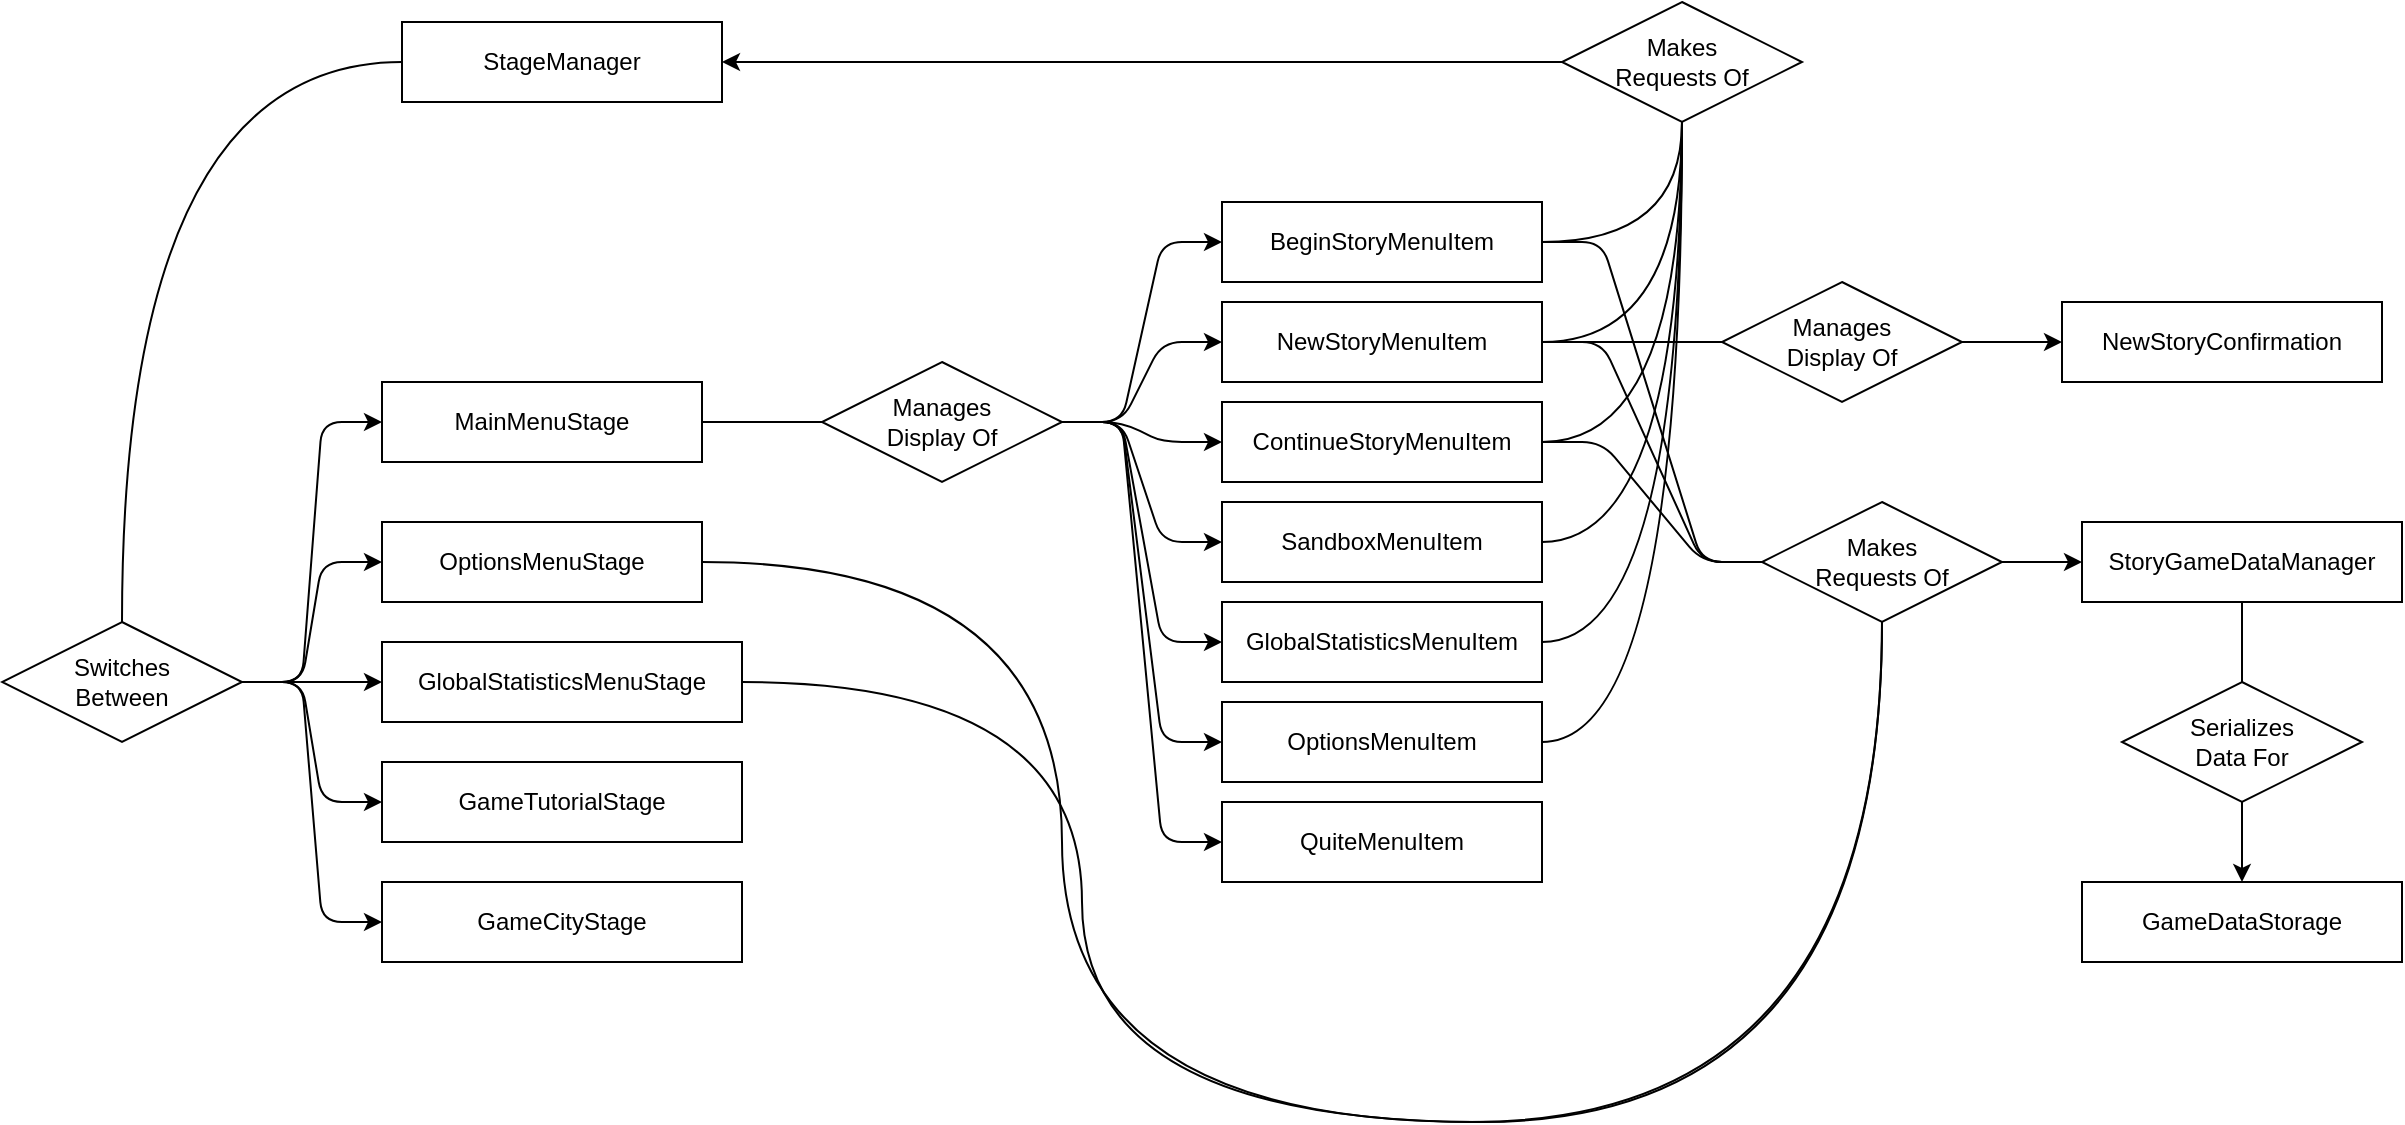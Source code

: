 <mxfile version="14.1.8" type="device"><diagram id="z1Bp5nGud4DJc0nFQbPQ" name="Page-1"><mxGraphModel dx="1086" dy="966" grid="1" gridSize="10" guides="1" tooltips="1" connect="1" arrows="1" fold="1" page="1" pageScale="1" pageWidth="850" pageHeight="1100" math="0" shadow="0"><root><mxCell id="0"/><mxCell id="1" parent="0"/><mxCell id="pnO-uTXIZ-ITCLIeYjSg-1" value="StageManager" style="whiteSpace=wrap;html=1;align=center;" parent="1" vertex="1"><mxGeometry x="240" y="320" width="160" height="40" as="geometry"/></mxCell><mxCell id="pnO-uTXIZ-ITCLIeYjSg-2" value="MainMenuStage" style="whiteSpace=wrap;html=1;align=center;" parent="1" vertex="1"><mxGeometry x="230" y="500" width="160" height="40" as="geometry"/></mxCell><mxCell id="pnO-uTXIZ-ITCLIeYjSg-3" value="NewStoryMenuItem" style="whiteSpace=wrap;html=1;align=center;" parent="1" vertex="1"><mxGeometry x="650" y="460" width="160" height="40" as="geometry"/></mxCell><mxCell id="pnO-uTXIZ-ITCLIeYjSg-4" value="NewStoryConfirmation" style="whiteSpace=wrap;html=1;align=center;" parent="1" vertex="1"><mxGeometry x="1070" y="460" width="160" height="40" as="geometry"/></mxCell><mxCell id="pnO-uTXIZ-ITCLIeYjSg-5" value="StoryGameDataManager" style="whiteSpace=wrap;html=1;align=center;" parent="1" vertex="1"><mxGeometry x="1080" y="570" width="160" height="40" as="geometry"/></mxCell><mxCell id="pnO-uTXIZ-ITCLIeYjSg-6" value="GameDataStorage" style="whiteSpace=wrap;html=1;align=center;" parent="1" vertex="1"><mxGeometry x="1080" y="750" width="160" height="40" as="geometry"/></mxCell><mxCell id="pnO-uTXIZ-ITCLIeYjSg-8" value="BeginStoryMenuItem" style="whiteSpace=wrap;html=1;align=center;" parent="1" vertex="1"><mxGeometry x="650" y="410" width="160" height="40" as="geometry"/></mxCell><mxCell id="pnO-uTXIZ-ITCLIeYjSg-9" value="ContinueStoryMenuItem" style="whiteSpace=wrap;html=1;align=center;" parent="1" vertex="1"><mxGeometry x="650" y="510" width="160" height="40" as="geometry"/></mxCell><mxCell id="pnO-uTXIZ-ITCLIeYjSg-10" value="SandboxMenuItem" style="whiteSpace=wrap;html=1;align=center;" parent="1" vertex="1"><mxGeometry x="650" y="560" width="160" height="40" as="geometry"/></mxCell><mxCell id="pnO-uTXIZ-ITCLIeYjSg-11" value="QuiteMenuItem" style="whiteSpace=wrap;html=1;align=center;" parent="1" vertex="1"><mxGeometry x="650" y="710" width="160" height="40" as="geometry"/></mxCell><mxCell id="pnO-uTXIZ-ITCLIeYjSg-12" value="OptionsMenuItem" style="whiteSpace=wrap;html=1;align=center;" parent="1" vertex="1"><mxGeometry x="650" y="660" width="160" height="40" as="geometry"/></mxCell><mxCell id="pnO-uTXIZ-ITCLIeYjSg-13" value="GlobalStatisticsMenuItem" style="whiteSpace=wrap;html=1;align=center;" parent="1" vertex="1"><mxGeometry x="650" y="610" width="160" height="40" as="geometry"/></mxCell><mxCell id="pnO-uTXIZ-ITCLIeYjSg-14" value="OptionsMenuStage" style="whiteSpace=wrap;html=1;align=center;" parent="1" vertex="1"><mxGeometry x="230" y="570" width="160" height="40" as="geometry"/></mxCell><mxCell id="pnO-uTXIZ-ITCLIeYjSg-15" value="GlobalStatisticsMenuStage" style="whiteSpace=wrap;html=1;align=center;" parent="1" vertex="1"><mxGeometry x="230" y="630" width="180" height="40" as="geometry"/></mxCell><mxCell id="pnO-uTXIZ-ITCLIeYjSg-16" value="GameTutorialStage" style="whiteSpace=wrap;html=1;align=center;" parent="1" vertex="1"><mxGeometry x="230" y="690" width="180" height="40" as="geometry"/></mxCell><mxCell id="pnO-uTXIZ-ITCLIeYjSg-17" value="GameCityStage" style="whiteSpace=wrap;html=1;align=center;" parent="1" vertex="1"><mxGeometry x="230" y="750" width="180" height="40" as="geometry"/></mxCell><mxCell id="pnO-uTXIZ-ITCLIeYjSg-18" value="Switches&lt;br&gt;Between" style="shape=rhombus;perimeter=rhombusPerimeter;whiteSpace=wrap;html=1;align=center;" parent="1" vertex="1"><mxGeometry x="40" y="620" width="120" height="60" as="geometry"/></mxCell><mxCell id="pnO-uTXIZ-ITCLIeYjSg-19" value="" style="edgeStyle=entityRelationEdgeStyle;fontSize=12;html=1;endArrow=classic;endFill=1;exitX=1;exitY=0.5;exitDx=0;exitDy=0;entryX=0;entryY=0.5;entryDx=0;entryDy=0;" parent="1" source="pnO-uTXIZ-ITCLIeYjSg-18" target="pnO-uTXIZ-ITCLIeYjSg-17" edge="1"><mxGeometry width="100" height="100" relative="1" as="geometry"><mxPoint x="540" y="870" as="sourcePoint"/><mxPoint x="640" y="770" as="targetPoint"/></mxGeometry></mxCell><mxCell id="pnO-uTXIZ-ITCLIeYjSg-20" value="" style="edgeStyle=entityRelationEdgeStyle;fontSize=12;html=1;endArrow=classic;endFill=1;exitX=1;exitY=0.5;exitDx=0;exitDy=0;entryX=0;entryY=0.5;entryDx=0;entryDy=0;" parent="1" source="pnO-uTXIZ-ITCLIeYjSg-18" target="pnO-uTXIZ-ITCLIeYjSg-16" edge="1"><mxGeometry width="100" height="100" relative="1" as="geometry"><mxPoint x="170" y="620" as="sourcePoint"/><mxPoint x="230" y="750" as="targetPoint"/></mxGeometry></mxCell><mxCell id="pnO-uTXIZ-ITCLIeYjSg-21" value="" style="edgeStyle=entityRelationEdgeStyle;fontSize=12;html=1;endArrow=classic;endFill=1;exitX=1;exitY=0.5;exitDx=0;exitDy=0;entryX=0;entryY=0.5;entryDx=0;entryDy=0;" parent="1" source="pnO-uTXIZ-ITCLIeYjSg-18" target="pnO-uTXIZ-ITCLIeYjSg-15" edge="1"><mxGeometry width="100" height="100" relative="1" as="geometry"><mxPoint x="170" y="620" as="sourcePoint"/><mxPoint x="230" y="700" as="targetPoint"/></mxGeometry></mxCell><mxCell id="pnO-uTXIZ-ITCLIeYjSg-22" value="" style="edgeStyle=entityRelationEdgeStyle;fontSize=12;html=1;endArrow=classic;endFill=1;exitX=1;exitY=0.5;exitDx=0;exitDy=0;entryX=0;entryY=0.5;entryDx=0;entryDy=0;" parent="1" source="pnO-uTXIZ-ITCLIeYjSg-18" target="pnO-uTXIZ-ITCLIeYjSg-14" edge="1"><mxGeometry width="100" height="100" relative="1" as="geometry"><mxPoint x="170" y="620" as="sourcePoint"/><mxPoint x="230" y="650" as="targetPoint"/></mxGeometry></mxCell><mxCell id="pnO-uTXIZ-ITCLIeYjSg-23" value="" style="edgeStyle=entityRelationEdgeStyle;fontSize=12;html=1;endArrow=classic;endFill=1;exitX=1;exitY=0.5;exitDx=0;exitDy=0;entryX=0;entryY=0.5;entryDx=0;entryDy=0;" parent="1" source="pnO-uTXIZ-ITCLIeYjSg-18" target="pnO-uTXIZ-ITCLIeYjSg-2" edge="1"><mxGeometry width="100" height="100" relative="1" as="geometry"><mxPoint x="170" y="620" as="sourcePoint"/><mxPoint x="230" y="600" as="targetPoint"/></mxGeometry></mxCell><mxCell id="pnO-uTXIZ-ITCLIeYjSg-25" value="Manages &lt;br&gt;Display Of" style="shape=rhombus;perimeter=rhombusPerimeter;whiteSpace=wrap;html=1;align=center;" parent="1" vertex="1"><mxGeometry x="450" y="490" width="120" height="60" as="geometry"/></mxCell><mxCell id="pnO-uTXIZ-ITCLIeYjSg-26" value="" style="fontSize=12;html=1;endArrow=none;startArrow=none;exitX=1;exitY=0.5;exitDx=0;exitDy=0;entryX=0;entryY=0.5;entryDx=0;entryDy=0;endFill=0;startFill=0;" parent="1" source="pnO-uTXIZ-ITCLIeYjSg-2" target="pnO-uTXIZ-ITCLIeYjSg-25" edge="1"><mxGeometry width="100" height="100" relative="1" as="geometry"><mxPoint x="540" y="870" as="sourcePoint"/><mxPoint x="640" y="770" as="targetPoint"/></mxGeometry></mxCell><mxCell id="pnO-uTXIZ-ITCLIeYjSg-27" value="" style="edgeStyle=entityRelationEdgeStyle;fontSize=12;html=1;endArrow=classic;endFill=1;exitX=1;exitY=0.5;exitDx=0;exitDy=0;entryX=0;entryY=0.5;entryDx=0;entryDy=0;" parent="1" source="pnO-uTXIZ-ITCLIeYjSg-25" target="pnO-uTXIZ-ITCLIeYjSg-8" edge="1"><mxGeometry width="100" height="100" relative="1" as="geometry"><mxPoint x="170" y="620" as="sourcePoint"/><mxPoint x="240" y="530" as="targetPoint"/></mxGeometry></mxCell><mxCell id="pnO-uTXIZ-ITCLIeYjSg-28" value="" style="edgeStyle=entityRelationEdgeStyle;fontSize=12;html=1;endArrow=classic;endFill=1;exitX=1;exitY=0.5;exitDx=0;exitDy=0;entryX=0;entryY=0.5;entryDx=0;entryDy=0;" parent="1" source="pnO-uTXIZ-ITCLIeYjSg-25" target="pnO-uTXIZ-ITCLIeYjSg-3" edge="1"><mxGeometry width="100" height="100" relative="1" as="geometry"><mxPoint x="580" y="530" as="sourcePoint"/><mxPoint x="660" y="440" as="targetPoint"/></mxGeometry></mxCell><mxCell id="pnO-uTXIZ-ITCLIeYjSg-29" value="" style="edgeStyle=entityRelationEdgeStyle;fontSize=12;html=1;endArrow=classic;endFill=1;exitX=1;exitY=0.5;exitDx=0;exitDy=0;entryX=0;entryY=0.5;entryDx=0;entryDy=0;" parent="1" source="pnO-uTXIZ-ITCLIeYjSg-25" target="pnO-uTXIZ-ITCLIeYjSg-9" edge="1"><mxGeometry width="100" height="100" relative="1" as="geometry"><mxPoint x="580" y="530" as="sourcePoint"/><mxPoint x="660" y="490" as="targetPoint"/></mxGeometry></mxCell><mxCell id="pnO-uTXIZ-ITCLIeYjSg-30" value="" style="edgeStyle=entityRelationEdgeStyle;fontSize=12;html=1;endArrow=classic;endFill=1;exitX=1;exitY=0.5;exitDx=0;exitDy=0;entryX=0;entryY=0.5;entryDx=0;entryDy=0;" parent="1" source="pnO-uTXIZ-ITCLIeYjSg-25" target="pnO-uTXIZ-ITCLIeYjSg-10" edge="1"><mxGeometry width="100" height="100" relative="1" as="geometry"><mxPoint x="580" y="530" as="sourcePoint"/><mxPoint x="660" y="540" as="targetPoint"/></mxGeometry></mxCell><mxCell id="pnO-uTXIZ-ITCLIeYjSg-31" value="" style="edgeStyle=entityRelationEdgeStyle;fontSize=12;html=1;endArrow=classic;endFill=1;exitX=1;exitY=0.5;exitDx=0;exitDy=0;entryX=0;entryY=0.5;entryDx=0;entryDy=0;" parent="1" source="pnO-uTXIZ-ITCLIeYjSg-25" target="pnO-uTXIZ-ITCLIeYjSg-13" edge="1"><mxGeometry width="100" height="100" relative="1" as="geometry"><mxPoint x="580" y="530" as="sourcePoint"/><mxPoint x="660" y="590" as="targetPoint"/></mxGeometry></mxCell><mxCell id="pnO-uTXIZ-ITCLIeYjSg-32" value="" style="edgeStyle=entityRelationEdgeStyle;fontSize=12;html=1;endArrow=classic;endFill=1;exitX=1;exitY=0.5;exitDx=0;exitDy=0;entryX=0;entryY=0.5;entryDx=0;entryDy=0;" parent="1" source="pnO-uTXIZ-ITCLIeYjSg-25" target="pnO-uTXIZ-ITCLIeYjSg-12" edge="1"><mxGeometry width="100" height="100" relative="1" as="geometry"><mxPoint x="580" y="530" as="sourcePoint"/><mxPoint x="660" y="640" as="targetPoint"/></mxGeometry></mxCell><mxCell id="pnO-uTXIZ-ITCLIeYjSg-33" value="" style="edgeStyle=entityRelationEdgeStyle;fontSize=12;html=1;endArrow=classic;endFill=1;exitX=1;exitY=0.5;exitDx=0;exitDy=0;entryX=0;entryY=0.5;entryDx=0;entryDy=0;" parent="1" source="pnO-uTXIZ-ITCLIeYjSg-25" target="pnO-uTXIZ-ITCLIeYjSg-11" edge="1"><mxGeometry width="100" height="100" relative="1" as="geometry"><mxPoint x="580" y="530" as="sourcePoint"/><mxPoint x="660" y="690" as="targetPoint"/></mxGeometry></mxCell><mxCell id="pnO-uTXIZ-ITCLIeYjSg-34" value="Manages &lt;br&gt;Display Of" style="shape=rhombus;perimeter=rhombusPerimeter;whiteSpace=wrap;html=1;align=center;" parent="1" vertex="1"><mxGeometry x="900" y="450" width="120" height="60" as="geometry"/></mxCell><mxCell id="pnO-uTXIZ-ITCLIeYjSg-35" value="" style="fontSize=12;html=1;endArrow=none;startArrow=none;exitX=1;exitY=0.5;exitDx=0;exitDy=0;entryX=0;entryY=0.5;entryDx=0;entryDy=0;endFill=0;startFill=0;" parent="1" source="pnO-uTXIZ-ITCLIeYjSg-3" target="pnO-uTXIZ-ITCLIeYjSg-34" edge="1"><mxGeometry width="100" height="100" relative="1" as="geometry"><mxPoint x="400" y="530" as="sourcePoint"/><mxPoint x="460" y="530" as="targetPoint"/></mxGeometry></mxCell><mxCell id="pnO-uTXIZ-ITCLIeYjSg-36" value="" style="fontSize=12;html=1;endArrow=classic;endFill=1;exitX=1;exitY=0.5;exitDx=0;exitDy=0;entryX=0;entryY=0.5;entryDx=0;entryDy=0;" parent="1" source="pnO-uTXIZ-ITCLIeYjSg-34" target="pnO-uTXIZ-ITCLIeYjSg-4" edge="1"><mxGeometry width="100" height="100" relative="1" as="geometry"><mxPoint x="580" y="530" as="sourcePoint"/><mxPoint x="660" y="440" as="targetPoint"/></mxGeometry></mxCell><mxCell id="pnO-uTXIZ-ITCLIeYjSg-37" value="Makes &lt;br&gt;Requests Of" style="shape=rhombus;perimeter=rhombusPerimeter;whiteSpace=wrap;html=1;align=center;" parent="1" vertex="1"><mxGeometry x="920" y="560" width="120" height="60" as="geometry"/></mxCell><mxCell id="pnO-uTXIZ-ITCLIeYjSg-38" style="edgeStyle=none;rounded=0;orthogonalLoop=1;jettySize=auto;html=1;exitX=0.25;exitY=1;exitDx=0;exitDy=0;entryX=0.5;entryY=1;entryDx=0;entryDy=0;endArrow=none;endFill=0;" parent="1" source="pnO-uTXIZ-ITCLIeYjSg-5" target="pnO-uTXIZ-ITCLIeYjSg-5" edge="1"><mxGeometry relative="1" as="geometry"/></mxCell><mxCell id="pnO-uTXIZ-ITCLIeYjSg-39" value="" style="edgeStyle=entityRelationEdgeStyle;fontSize=12;html=1;endArrow=none;startArrow=none;exitX=1;exitY=0.5;exitDx=0;exitDy=0;entryX=0;entryY=0.5;entryDx=0;entryDy=0;endFill=0;startFill=0;" parent="1" source="pnO-uTXIZ-ITCLIeYjSg-8" target="pnO-uTXIZ-ITCLIeYjSg-37" edge="1"><mxGeometry width="100" height="100" relative="1" as="geometry"><mxPoint x="540" y="870" as="sourcePoint"/><mxPoint x="640" y="770" as="targetPoint"/></mxGeometry></mxCell><mxCell id="pnO-uTXIZ-ITCLIeYjSg-40" value="" style="edgeStyle=entityRelationEdgeStyle;fontSize=12;html=1;endArrow=none;startArrow=none;exitX=1;exitY=0.5;exitDx=0;exitDy=0;entryX=0;entryY=0.5;entryDx=0;entryDy=0;endFill=0;startFill=0;" parent="1" source="pnO-uTXIZ-ITCLIeYjSg-3" target="pnO-uTXIZ-ITCLIeYjSg-37" edge="1"><mxGeometry width="100" height="100" relative="1" as="geometry"><mxPoint x="820" y="440" as="sourcePoint"/><mxPoint x="930" y="600" as="targetPoint"/></mxGeometry></mxCell><mxCell id="pnO-uTXIZ-ITCLIeYjSg-41" value="" style="edgeStyle=entityRelationEdgeStyle;fontSize=12;html=1;endArrow=none;startArrow=none;exitX=1;exitY=0.5;exitDx=0;exitDy=0;entryX=0;entryY=0.5;entryDx=0;entryDy=0;endFill=0;startFill=0;" parent="1" source="pnO-uTXIZ-ITCLIeYjSg-9" target="pnO-uTXIZ-ITCLIeYjSg-37" edge="1"><mxGeometry width="100" height="100" relative="1" as="geometry"><mxPoint x="820" y="440" as="sourcePoint"/><mxPoint x="900" y="670" as="targetPoint"/></mxGeometry></mxCell><mxCell id="pnO-uTXIZ-ITCLIeYjSg-42" value="" style="fontSize=12;html=1;endArrow=classic;endFill=1;exitX=1;exitY=0.5;exitDx=0;exitDy=0;entryX=0;entryY=0.5;entryDx=0;entryDy=0;" parent="1" source="pnO-uTXIZ-ITCLIeYjSg-37" target="pnO-uTXIZ-ITCLIeYjSg-5" edge="1"><mxGeometry width="100" height="100" relative="1" as="geometry"><mxPoint x="1030" y="490" as="sourcePoint"/><mxPoint x="1080" y="490" as="targetPoint"/></mxGeometry></mxCell><mxCell id="pnO-uTXIZ-ITCLIeYjSg-43" value="Serializes &lt;br&gt;Data For" style="shape=rhombus;perimeter=rhombusPerimeter;whiteSpace=wrap;html=1;align=center;" parent="1" vertex="1"><mxGeometry x="1100" y="650" width="120" height="60" as="geometry"/></mxCell><mxCell id="pnO-uTXIZ-ITCLIeYjSg-44" value="" style="fontSize=12;html=1;endArrow=none;startArrow=none;exitX=0.5;exitY=1;exitDx=0;exitDy=0;entryX=0.5;entryY=0;entryDx=0;entryDy=0;endFill=0;startFill=0;" parent="1" source="pnO-uTXIZ-ITCLIeYjSg-5" target="pnO-uTXIZ-ITCLIeYjSg-43" edge="1"><mxGeometry width="100" height="100" relative="1" as="geometry"><mxPoint x="1200" y="630" as="sourcePoint"/><mxPoint x="1260" y="630" as="targetPoint"/></mxGeometry></mxCell><mxCell id="pnO-uTXIZ-ITCLIeYjSg-45" value="" style="fontSize=12;html=1;endArrow=none;startArrow=classic;exitX=0.5;exitY=0;exitDx=0;exitDy=0;entryX=0.5;entryY=1;entryDx=0;entryDy=0;endFill=0;startFill=1;" parent="1" source="pnO-uTXIZ-ITCLIeYjSg-6" target="pnO-uTXIZ-ITCLIeYjSg-43" edge="1"><mxGeometry width="100" height="100" relative="1" as="geometry"><mxPoint x="1170" y="620" as="sourcePoint"/><mxPoint x="1170" y="660" as="targetPoint"/></mxGeometry></mxCell><mxCell id="pnO-uTXIZ-ITCLIeYjSg-46" value="" style="edgeStyle=orthogonalEdgeStyle;fontSize=12;html=1;endArrow=none;exitX=0.5;exitY=0;exitDx=0;exitDy=0;entryX=0;entryY=0.5;entryDx=0;entryDy=0;curved=1;endFill=0;" parent="1" source="pnO-uTXIZ-ITCLIeYjSg-18" target="pnO-uTXIZ-ITCLIeYjSg-1" edge="1"><mxGeometry width="100" height="100" relative="1" as="geometry"><mxPoint x="540" y="470" as="sourcePoint"/><mxPoint x="640" y="370" as="targetPoint"/></mxGeometry></mxCell><mxCell id="pnO-uTXIZ-ITCLIeYjSg-47" value="Makes &lt;br&gt;Requests Of" style="shape=rhombus;perimeter=rhombusPerimeter;whiteSpace=wrap;html=1;align=center;" parent="1" vertex="1"><mxGeometry x="820" y="310" width="120" height="60" as="geometry"/></mxCell><mxCell id="pnO-uTXIZ-ITCLIeYjSg-48" value="" style="edgeStyle=orthogonalEdgeStyle;fontSize=12;html=1;endArrow=none;startArrow=none;exitX=1;exitY=0.5;exitDx=0;exitDy=0;entryX=0.5;entryY=1;entryDx=0;entryDy=0;endFill=0;curved=1;startFill=0;" parent="1" source="pnO-uTXIZ-ITCLIeYjSg-8" target="pnO-uTXIZ-ITCLIeYjSg-47" edge="1"><mxGeometry width="100" height="100" relative="1" as="geometry"><mxPoint x="820" y="440" as="sourcePoint"/><mxPoint x="930" y="600" as="targetPoint"/></mxGeometry></mxCell><mxCell id="pnO-uTXIZ-ITCLIeYjSg-49" value="" style="edgeStyle=orthogonalEdgeStyle;fontSize=12;html=1;endArrow=none;startArrow=none;exitX=1;exitY=0.5;exitDx=0;exitDy=0;entryX=0.5;entryY=1;entryDx=0;entryDy=0;endFill=0;curved=1;startFill=0;" parent="1" source="pnO-uTXIZ-ITCLIeYjSg-3" target="pnO-uTXIZ-ITCLIeYjSg-47" edge="1"><mxGeometry width="100" height="100" relative="1" as="geometry"><mxPoint x="820" y="440" as="sourcePoint"/><mxPoint x="920" y="300" as="targetPoint"/></mxGeometry></mxCell><mxCell id="pnO-uTXIZ-ITCLIeYjSg-50" value="" style="edgeStyle=orthogonalEdgeStyle;fontSize=12;html=1;endArrow=none;startArrow=none;exitX=1;exitY=0.5;exitDx=0;exitDy=0;entryX=0.5;entryY=1;entryDx=0;entryDy=0;endFill=0;curved=1;startFill=0;" parent="1" source="pnO-uTXIZ-ITCLIeYjSg-9" target="pnO-uTXIZ-ITCLIeYjSg-47" edge="1"><mxGeometry width="100" height="100" relative="1" as="geometry"><mxPoint x="820" y="490" as="sourcePoint"/><mxPoint x="920" y="300" as="targetPoint"/></mxGeometry></mxCell><mxCell id="pnO-uTXIZ-ITCLIeYjSg-51" value="" style="edgeStyle=orthogonalEdgeStyle;fontSize=12;html=1;endArrow=none;startArrow=none;exitX=1;exitY=0.5;exitDx=0;exitDy=0;entryX=0.5;entryY=1;entryDx=0;entryDy=0;endFill=0;curved=1;startFill=0;" parent="1" source="pnO-uTXIZ-ITCLIeYjSg-10" target="pnO-uTXIZ-ITCLIeYjSg-47" edge="1"><mxGeometry width="100" height="100" relative="1" as="geometry"><mxPoint x="820" y="540" as="sourcePoint"/><mxPoint x="920" y="300" as="targetPoint"/></mxGeometry></mxCell><mxCell id="pnO-uTXIZ-ITCLIeYjSg-53" value="" style="edgeStyle=orthogonalEdgeStyle;fontSize=12;html=1;endArrow=none;startArrow=none;exitX=1;exitY=0.5;exitDx=0;exitDy=0;entryX=0.5;entryY=1;entryDx=0;entryDy=0;endFill=0;curved=1;startFill=0;" parent="1" source="pnO-uTXIZ-ITCLIeYjSg-13" target="pnO-uTXIZ-ITCLIeYjSg-47" edge="1"><mxGeometry width="100" height="100" relative="1" as="geometry"><mxPoint x="820" y="590" as="sourcePoint"/><mxPoint x="920" y="300" as="targetPoint"/></mxGeometry></mxCell><mxCell id="pnO-uTXIZ-ITCLIeYjSg-54" value="" style="edgeStyle=orthogonalEdgeStyle;fontSize=12;html=1;endArrow=none;startArrow=none;exitX=1;exitY=0.5;exitDx=0;exitDy=0;entryX=0.5;entryY=1;entryDx=0;entryDy=0;endFill=0;curved=1;startFill=0;" parent="1" source="pnO-uTXIZ-ITCLIeYjSg-12" target="pnO-uTXIZ-ITCLIeYjSg-47" edge="1"><mxGeometry width="100" height="100" relative="1" as="geometry"><mxPoint x="820" y="640" as="sourcePoint"/><mxPoint x="920" y="300" as="targetPoint"/></mxGeometry></mxCell><mxCell id="pnO-uTXIZ-ITCLIeYjSg-56" value="" style="fontSize=12;html=1;endArrow=classic;endFill=1;exitX=0;exitY=0.5;exitDx=0;exitDy=0;entryX=1;entryY=0.5;entryDx=0;entryDy=0;" parent="1" source="pnO-uTXIZ-ITCLIeYjSg-47" target="pnO-uTXIZ-ITCLIeYjSg-1" edge="1"><mxGeometry width="100" height="100" relative="1" as="geometry"><mxPoint x="660" y="259.5" as="sourcePoint"/><mxPoint x="710" y="259.5" as="targetPoint"/></mxGeometry></mxCell><mxCell id="pnO-uTXIZ-ITCLIeYjSg-57" value="" style="edgeStyle=orthogonalEdgeStyle;fontSize=12;html=1;endArrow=none;startArrow=none;exitX=1;exitY=0.5;exitDx=0;exitDy=0;entryX=0.5;entryY=1;entryDx=0;entryDy=0;endFill=0;curved=1;startFill=0;" parent="1" source="pnO-uTXIZ-ITCLIeYjSg-15" target="pnO-uTXIZ-ITCLIeYjSg-37" edge="1"><mxGeometry width="100" height="100" relative="1" as="geometry"><mxPoint x="820" y="640" as="sourcePoint"/><mxPoint x="890" y="380" as="targetPoint"/><Array as="points"><mxPoint x="580" y="650"/><mxPoint x="600" y="870"/><mxPoint x="980" y="870"/></Array></mxGeometry></mxCell><mxCell id="pnO-uTXIZ-ITCLIeYjSg-58" value="" style="edgeStyle=orthogonalEdgeStyle;fontSize=12;html=1;endArrow=none;startArrow=none;exitX=1;exitY=0.5;exitDx=0;exitDy=0;entryX=0.5;entryY=1;entryDx=0;entryDy=0;endFill=0;curved=1;startFill=0;" parent="1" source="pnO-uTXIZ-ITCLIeYjSg-14" target="pnO-uTXIZ-ITCLIeYjSg-37" edge="1"><mxGeometry width="100" height="100" relative="1" as="geometry"><mxPoint x="420" y="660" as="sourcePoint"/><mxPoint x="990" y="630" as="targetPoint"/><Array as="points"><mxPoint x="570" y="590"/><mxPoint x="570" y="870"/><mxPoint x="980" y="870"/></Array></mxGeometry></mxCell></root></mxGraphModel></diagram></mxfile>